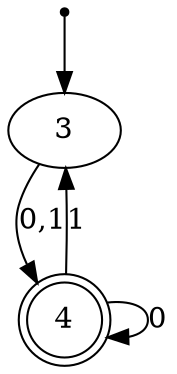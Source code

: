 digraph{
inic[shape=point];inic -> 3;
3 -> 4 [label = "0,1"];
4 -> 3 [label = "1"];
4 -> 4 [label = "0"];
4[shape=doublecircle];
}